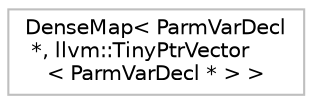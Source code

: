 digraph "Graphical Class Hierarchy"
{
 // LATEX_PDF_SIZE
  bgcolor="transparent";
  edge [fontname="Helvetica",fontsize="10",labelfontname="Helvetica",labelfontsize="10"];
  node [fontname="Helvetica",fontsize="10",shape=record];
  rankdir="LR";
  Node0 [label="DenseMap\< ParmVarDecl\l *, llvm::TinyPtrVector\l\< ParmVarDecl * \> \>",height=0.2,width=0.4,color="grey75",tooltip=" "];
}
